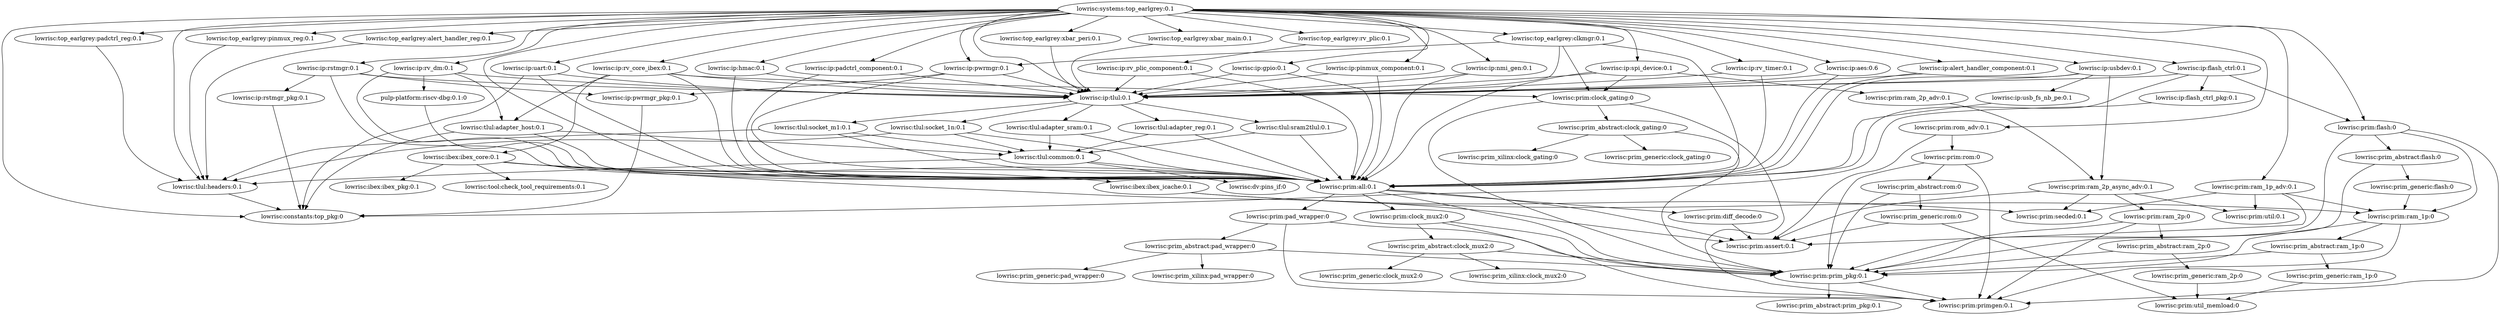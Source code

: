 digraph dependencies {
"lowrisc:systems:top_earlgrey:0.1"->"lowrisc:ip:uart:0.1"
"lowrisc:systems:top_earlgrey:0.1"->"lowrisc:ip:rv_timer:0.1"
"lowrisc:systems:top_earlgrey:0.1"->"lowrisc:tlul:headers:0.1"
"lowrisc:systems:top_earlgrey:0.1"->"lowrisc:top_earlgrey:xbar_peri:0.1"
"lowrisc:systems:top_earlgrey:0.1"->"lowrisc:ip:spi_device:0.1"
"lowrisc:systems:top_earlgrey:0.1"->"lowrisc:ip:alert_handler_component:0.1"
"lowrisc:systems:top_earlgrey:0.1"->"lowrisc:ip:padctrl_component:0.1"
"lowrisc:systems:top_earlgrey:0.1"->"lowrisc:ip:rv_dm:0.1"
"lowrisc:systems:top_earlgrey:0.1"->"lowrisc:prim:all:0.1"
"lowrisc:systems:top_earlgrey:0.1"->"lowrisc:ip:gpio:0.1"
"lowrisc:systems:top_earlgrey:0.1"->"lowrisc:ip:pinmux_component:0.1"
"lowrisc:systems:top_earlgrey:0.1"->"lowrisc:top_earlgrey:alert_handler_reg:0.1"
"lowrisc:systems:top_earlgrey:0.1"->"lowrisc:ip:nmi_gen:0.1"
"lowrisc:systems:top_earlgrey:0.1"->"lowrisc:prim:rom_adv:0.1"
"lowrisc:systems:top_earlgrey:0.1"->"lowrisc:top_earlgrey:rv_plic:0.1"
"lowrisc:systems:top_earlgrey:0.1"->"lowrisc:ip:tlul:0.1"
"lowrisc:systems:top_earlgrey:0.1"->"lowrisc:prim:flash:0"
"lowrisc:systems:top_earlgrey:0.1"->"lowrisc:ip:pwrmgr:0.1"
"lowrisc:systems:top_earlgrey:0.1"->"lowrisc:prim:ram_1p_adv:0.1"
"lowrisc:systems:top_earlgrey:0.1"->"lowrisc:ip:usbdev:0.1"
"lowrisc:systems:top_earlgrey:0.1"->"lowrisc:ip:rv_core_ibex:0.1"
"lowrisc:systems:top_earlgrey:0.1"->"lowrisc:top_earlgrey:pinmux_reg:0.1"
"lowrisc:systems:top_earlgrey:0.1"->"lowrisc:top_earlgrey:clkmgr:0.1"
"lowrisc:systems:top_earlgrey:0.1"->"lowrisc:top_earlgrey:xbar_main:0.1"
"lowrisc:systems:top_earlgrey:0.1"->"lowrisc:ip:aes:0.6"
"lowrisc:systems:top_earlgrey:0.1"->"lowrisc:constants:top_pkg:0"
"lowrisc:systems:top_earlgrey:0.1"->"lowrisc:ip:rstmgr:0.1"
"lowrisc:systems:top_earlgrey:0.1"->"lowrisc:ip:hmac:0.1"
"lowrisc:systems:top_earlgrey:0.1"->"lowrisc:ip:flash_ctrl:0.1"
"lowrisc:systems:top_earlgrey:0.1"->"lowrisc:top_earlgrey:padctrl_reg:0.1"
"lowrisc:ip:uart:0.1"->"lowrisc:constants:top_pkg:0"
"lowrisc:ip:uart:0.1"->"lowrisc:prim:all:0.1"
"lowrisc:ip:uart:0.1"->"lowrisc:ip:tlul:0.1"
"lowrisc:prim:all:0.1"->"lowrisc:prim:pad_wrapper:0"
"lowrisc:prim:all:0.1"->"lowrisc:prim:diff_decode:0"
"lowrisc:prim:all:0.1"->"lowrisc:prim:clock_mux2:0"
"lowrisc:prim:all:0.1"->"lowrisc:prim:assert:0.1"
"lowrisc:prim:all:0.1"->"lowrisc:prim:prim_pkg:0.1"
"lowrisc:prim:diff_decode:0"->"lowrisc:prim:assert:0.1"
"lowrisc:prim:pad_wrapper:0"->"lowrisc:prim:primgen:0.1"
"lowrisc:prim:pad_wrapper:0"->"lowrisc:prim_abstract:pad_wrapper:0"
"lowrisc:prim:pad_wrapper:0"->"lowrisc:prim:prim_pkg:0.1"
"lowrisc:prim:prim_pkg:0.1"->"lowrisc:prim:primgen:0.1"
"lowrisc:prim:prim_pkg:0.1"->"lowrisc:prim_abstract:prim_pkg:0.1"
"lowrisc:prim_abstract:pad_wrapper:0"->"lowrisc:prim_generic:pad_wrapper:0"
"lowrisc:prim_abstract:pad_wrapper:0"->"lowrisc:prim_xilinx:pad_wrapper:0"
"lowrisc:prim_abstract:pad_wrapper:0"->"lowrisc:prim:prim_pkg:0.1"
"lowrisc:prim:clock_mux2:0"->"lowrisc:prim:primgen:0.1"
"lowrisc:prim:clock_mux2:0"->"lowrisc:prim_abstract:clock_mux2:0"
"lowrisc:prim:clock_mux2:0"->"lowrisc:prim:prim_pkg:0.1"
"lowrisc:prim_abstract:clock_mux2:0"->"lowrisc:prim_generic:clock_mux2:0"
"lowrisc:prim_abstract:clock_mux2:0"->"lowrisc:prim_xilinx:clock_mux2:0"
"lowrisc:prim_abstract:clock_mux2:0"->"lowrisc:prim:prim_pkg:0.1"
"lowrisc:ip:tlul:0.1"->"lowrisc:tlul:socket_m1:0.1"
"lowrisc:ip:tlul:0.1"->"lowrisc:tlul:sram2tlul:0.1"
"lowrisc:ip:tlul:0.1"->"lowrisc:tlul:adapter_sram:0.1"
"lowrisc:ip:tlul:0.1"->"lowrisc:tlul:socket_1n:0.1"
"lowrisc:ip:tlul:0.1"->"lowrisc:tlul:adapter_reg:0.1"
"lowrisc:tlul:socket_1n:0.1"->"lowrisc:tlul:common:0.1"
"lowrisc:tlul:socket_1n:0.1"->"lowrisc:tlul:headers:0.1"
"lowrisc:tlul:socket_1n:0.1"->"lowrisc:prim:all:0.1"
"lowrisc:tlul:headers:0.1"->"lowrisc:constants:top_pkg:0"
"lowrisc:tlul:common:0.1"->"lowrisc:prim:all:0.1"
"lowrisc:tlul:common:0.1"->"lowrisc:tlul:headers:0.1"
"lowrisc:tlul:common:0.1"->"lowrisc:dv:pins_if:0"
"lowrisc:tlul:socket_m1:0.1"->"lowrisc:tlul:common:0.1"
"lowrisc:tlul:socket_m1:0.1"->"lowrisc:tlul:headers:0.1"
"lowrisc:tlul:socket_m1:0.1"->"lowrisc:prim:all:0.1"
"lowrisc:tlul:adapter_sram:0.1"->"lowrisc:tlul:common:0.1"
"lowrisc:tlul:adapter_sram:0.1"->"lowrisc:prim:all:0.1"
"lowrisc:tlul:adapter_reg:0.1"->"lowrisc:tlul:common:0.1"
"lowrisc:tlul:adapter_reg:0.1"->"lowrisc:prim:all:0.1"
"lowrisc:tlul:sram2tlul:0.1"->"lowrisc:tlul:common:0.1"
"lowrisc:tlul:sram2tlul:0.1"->"lowrisc:prim:all:0.1"
"lowrisc:top_earlgrey:alert_handler_reg:0.1"->"lowrisc:tlul:headers:0.1"
"lowrisc:top_earlgrey:clkmgr:0.1"->"lowrisc:prim:clock_gating:0"
"lowrisc:top_earlgrey:clkmgr:0.1"->"lowrisc:prim:all:0.1"
"lowrisc:top_earlgrey:clkmgr:0.1"->"lowrisc:ip:pwrmgr:0.1"
"lowrisc:top_earlgrey:clkmgr:0.1"->"lowrisc:ip:tlul:0.1"
"lowrisc:prim:clock_gating:0"->"lowrisc:prim:primgen:0.1"
"lowrisc:prim:clock_gating:0"->"lowrisc:prim:prim_pkg:0.1"
"lowrisc:prim:clock_gating:0"->"lowrisc:prim_abstract:clock_gating:0"
"lowrisc:prim_abstract:clock_gating:0"->"lowrisc:prim_xilinx:clock_gating:0"
"lowrisc:prim_abstract:clock_gating:0"->"lowrisc:prim_generic:clock_gating:0"
"lowrisc:prim_abstract:clock_gating:0"->"lowrisc:prim:prim_pkg:0.1"
"lowrisc:ip:pwrmgr:0.1"->"lowrisc:prim:all:0.1"
"lowrisc:ip:pwrmgr:0.1"->"lowrisc:ip:pwrmgr_pkg:0.1"
"lowrisc:ip:pwrmgr:0.1"->"lowrisc:ip:tlul:0.1"
"lowrisc:ip:pwrmgr_pkg:0.1"->"lowrisc:constants:top_pkg:0"
"lowrisc:ip:alert_handler_component:0.1"->"lowrisc:prim:all:0.1"
"lowrisc:ip:alert_handler_component:0.1"->"lowrisc:ip:tlul:0.1"
"lowrisc:ip:gpio:0.1"->"lowrisc:prim:all:0.1"
"lowrisc:ip:gpio:0.1"->"lowrisc:ip:tlul:0.1"
"lowrisc:ip:rv_core_ibex:0.1"->"lowrisc:prim:clock_gating:0"
"lowrisc:ip:rv_core_ibex:0.1"->"lowrisc:prim:all:0.1"
"lowrisc:ip:rv_core_ibex:0.1"->"lowrisc:ibex:ibex_core:0.1"
"lowrisc:ip:rv_core_ibex:0.1"->"lowrisc:tlul:adapter_host:0.1"
"lowrisc:ip:rv_core_ibex:0.1"->"lowrisc:ip:tlul:0.1"
"lowrisc:ibex:ibex_core:0.1"->"lowrisc:prim:all:0.1"
"lowrisc:ibex:ibex_core:0.1"->"lowrisc:ibex:ibex_pkg:0.1"
"lowrisc:ibex:ibex_core:0.1"->"lowrisc:prim:assert:0.1"
"lowrisc:ibex:ibex_core:0.1"->"lowrisc:ibex:ibex_icache:0.1"
"lowrisc:ibex:ibex_core:0.1"->"lowrisc:tool:check_tool_requirements:0.1"
"lowrisc:ibex:ibex_icache:0.1"->"lowrisc:prim:ram_1p:0"
"lowrisc:ibex:ibex_icache:0.1"->"lowrisc:prim:secded:0.1"
"lowrisc:prim:ram_1p:0"->"lowrisc:prim:primgen:0.1"
"lowrisc:prim:ram_1p:0"->"lowrisc:prim_abstract:ram_1p:0"
"lowrisc:prim:ram_1p:0"->"lowrisc:prim:prim_pkg:0.1"
"lowrisc:prim_abstract:ram_1p:0"->"lowrisc:prim:prim_pkg:0.1"
"lowrisc:prim_abstract:ram_1p:0"->"lowrisc:prim_generic:ram_1p:0"
"lowrisc:prim_generic:ram_1p:0"->"lowrisc:prim:util_memload:0"
"lowrisc:tlul:adapter_host:0.1"->"lowrisc:constants:top_pkg:0"
"lowrisc:tlul:adapter_host:0.1"->"lowrisc:tlul:common:0.1"
"lowrisc:tlul:adapter_host:0.1"->"lowrisc:prim:all:0.1"
"lowrisc:ip:rv_dm:0.1"->"lowrisc:tlul:adapter_host:0.1"
"lowrisc:ip:rv_dm:0.1"->"lowrisc:prim:all:0.1"
"lowrisc:ip:rv_dm:0.1"->"pulp-platform:riscv-dbg:0.1:0"
"lowrisc:ip:rv_dm:0.1"->"lowrisc:ip:tlul:0.1"
"pulp-platform:riscv-dbg:0.1:0"->"lowrisc:prim:all:0.1"
"lowrisc:top_earlgrey:rv_plic:0.1"->"lowrisc:ip:rv_plic_component:0.1"
"lowrisc:ip:rv_plic_component:0.1"->"lowrisc:prim:all:0.1"
"lowrisc:ip:rv_plic_component:0.1"->"lowrisc:ip:tlul:0.1"
"lowrisc:top_earlgrey:pinmux_reg:0.1"->"lowrisc:tlul:headers:0.1"
"lowrisc:top_earlgrey:padctrl_reg:0.1"->"lowrisc:tlul:headers:0.1"
"lowrisc:ip:pinmux_component:0.1"->"lowrisc:prim:all:0.1"
"lowrisc:ip:pinmux_component:0.1"->"lowrisc:ip:tlul:0.1"
"lowrisc:ip:padctrl_component:0.1"->"lowrisc:prim:all:0.1"
"lowrisc:ip:padctrl_component:0.1"->"lowrisc:ip:tlul:0.1"
"lowrisc:ip:rv_timer:0.1"->"lowrisc:prim:all:0.1"
"lowrisc:ip:rv_timer:0.1"->"lowrisc:ip:tlul:0.1"
"lowrisc:ip:spi_device:0.1"->"lowrisc:prim:ram_2p_adv:0.1"
"lowrisc:ip:spi_device:0.1"->"lowrisc:prim:clock_gating:0"
"lowrisc:ip:spi_device:0.1"->"lowrisc:prim:all:0.1"
"lowrisc:ip:spi_device:0.1"->"lowrisc:ip:tlul:0.1"
"lowrisc:prim:ram_2p_adv:0.1"->"lowrisc:prim:ram_2p_async_adv:0.1"
"lowrisc:prim:ram_2p_async_adv:0.1"->"lowrisc:prim:util:0.1"
"lowrisc:prim:ram_2p_async_adv:0.1"->"lowrisc:prim:secded:0.1"
"lowrisc:prim:ram_2p_async_adv:0.1"->"lowrisc:prim:ram_2p:0"
"lowrisc:prim:ram_2p_async_adv:0.1"->"lowrisc:prim:assert:0.1"
"lowrisc:prim:ram_2p:0"->"lowrisc:prim:primgen:0.1"
"lowrisc:prim:ram_2p:0"->"lowrisc:prim_abstract:ram_2p:0"
"lowrisc:prim:ram_2p:0"->"lowrisc:prim:prim_pkg:0.1"
"lowrisc:prim_abstract:ram_2p:0"->"lowrisc:prim_generic:ram_2p:0"
"lowrisc:prim_abstract:ram_2p:0"->"lowrisc:prim:prim_pkg:0.1"
"lowrisc:prim_generic:ram_2p:0"->"lowrisc:prim:util_memload:0"
"lowrisc:ip:aes:0.6"->"lowrisc:prim:all:0.1"
"lowrisc:ip:aes:0.6"->"lowrisc:ip:tlul:0.1"
"lowrisc:ip:hmac:0.1"->"lowrisc:prim:all:0.1"
"lowrisc:ip:hmac:0.1"->"lowrisc:ip:tlul:0.1"
"lowrisc:prim:ram_1p_adv:0.1"->"lowrisc:prim:ram_1p:0"
"lowrisc:prim:ram_1p_adv:0.1"->"lowrisc:prim:util:0.1"
"lowrisc:prim:ram_1p_adv:0.1"->"lowrisc:prim:assert:0.1"
"lowrisc:prim:ram_1p_adv:0.1"->"lowrisc:prim:secded:0.1"
"lowrisc:prim:rom_adv:0.1"->"lowrisc:prim:rom:0"
"lowrisc:prim:rom_adv:0.1"->"lowrisc:prim:assert:0.1"
"lowrisc:prim:rom:0"->"lowrisc:prim:primgen:0.1"
"lowrisc:prim:rom:0"->"lowrisc:prim_abstract:rom:0"
"lowrisc:prim:rom:0"->"lowrisc:prim:prim_pkg:0.1"
"lowrisc:prim_abstract:rom:0"->"lowrisc:prim:prim_pkg:0.1"
"lowrisc:prim_abstract:rom:0"->"lowrisc:prim_generic:rom:0"
"lowrisc:prim_generic:rom:0"->"lowrisc:prim:assert:0.1"
"lowrisc:prim_generic:rom:0"->"lowrisc:prim:util_memload:0"
"lowrisc:ip:rstmgr:0.1"->"lowrisc:ip:rstmgr_pkg:0.1"
"lowrisc:ip:rstmgr:0.1"->"lowrisc:ip:pwrmgr_pkg:0.1"
"lowrisc:ip:rstmgr:0.1"->"lowrisc:prim:all:0.1"
"lowrisc:ip:rstmgr:0.1"->"lowrisc:ip:tlul:0.1"
"lowrisc:ip:rstmgr_pkg:0.1"->"lowrisc:constants:top_pkg:0"
"lowrisc:prim:flash:0"->"lowrisc:prim:primgen:0.1"
"lowrisc:prim:flash:0"->"lowrisc:prim:ram_1p:0"
"lowrisc:prim:flash:0"->"lowrisc:prim_abstract:flash:0"
"lowrisc:prim:flash:0"->"lowrisc:prim:prim_pkg:0.1"
"lowrisc:prim_abstract:flash:0"->"lowrisc:prim_generic:flash:0"
"lowrisc:prim_abstract:flash:0"->"lowrisc:prim:prim_pkg:0.1"
"lowrisc:prim_generic:flash:0"->"lowrisc:prim:ram_1p:0"
"lowrisc:ip:flash_ctrl:0.1"->"lowrisc:prim:all:0.1"
"lowrisc:ip:flash_ctrl:0.1"->"lowrisc:prim:flash:0"
"lowrisc:ip:flash_ctrl:0.1"->"lowrisc:ip:flash_ctrl_pkg:0.1"
"lowrisc:ip:flash_ctrl:0.1"->"lowrisc:ip:tlul:0.1"
"lowrisc:ip:flash_ctrl_pkg:0.1"->"lowrisc:constants:top_pkg:0"
"lowrisc:ip:nmi_gen:0.1"->"lowrisc:prim:all:0.1"
"lowrisc:ip:nmi_gen:0.1"->"lowrisc:ip:tlul:0.1"
"lowrisc:ip:usbdev:0.1"->"lowrisc:ip:usb_fs_nb_pe:0.1"
"lowrisc:ip:usbdev:0.1"->"lowrisc:prim:all:0.1"
"lowrisc:ip:usbdev:0.1"->"lowrisc:prim:ram_2p_async_adv:0.1"
"lowrisc:ip:usbdev:0.1"->"lowrisc:ip:tlul:0.1"
"lowrisc:ip:usb_fs_nb_pe:0.1"->"lowrisc:prim:all:0.1"
"lowrisc:top_earlgrey:xbar_main:0.1"->"lowrisc:ip:tlul:0.1"
"lowrisc:top_earlgrey:xbar_peri:0.1"->"lowrisc:ip:tlul:0.1"
}
